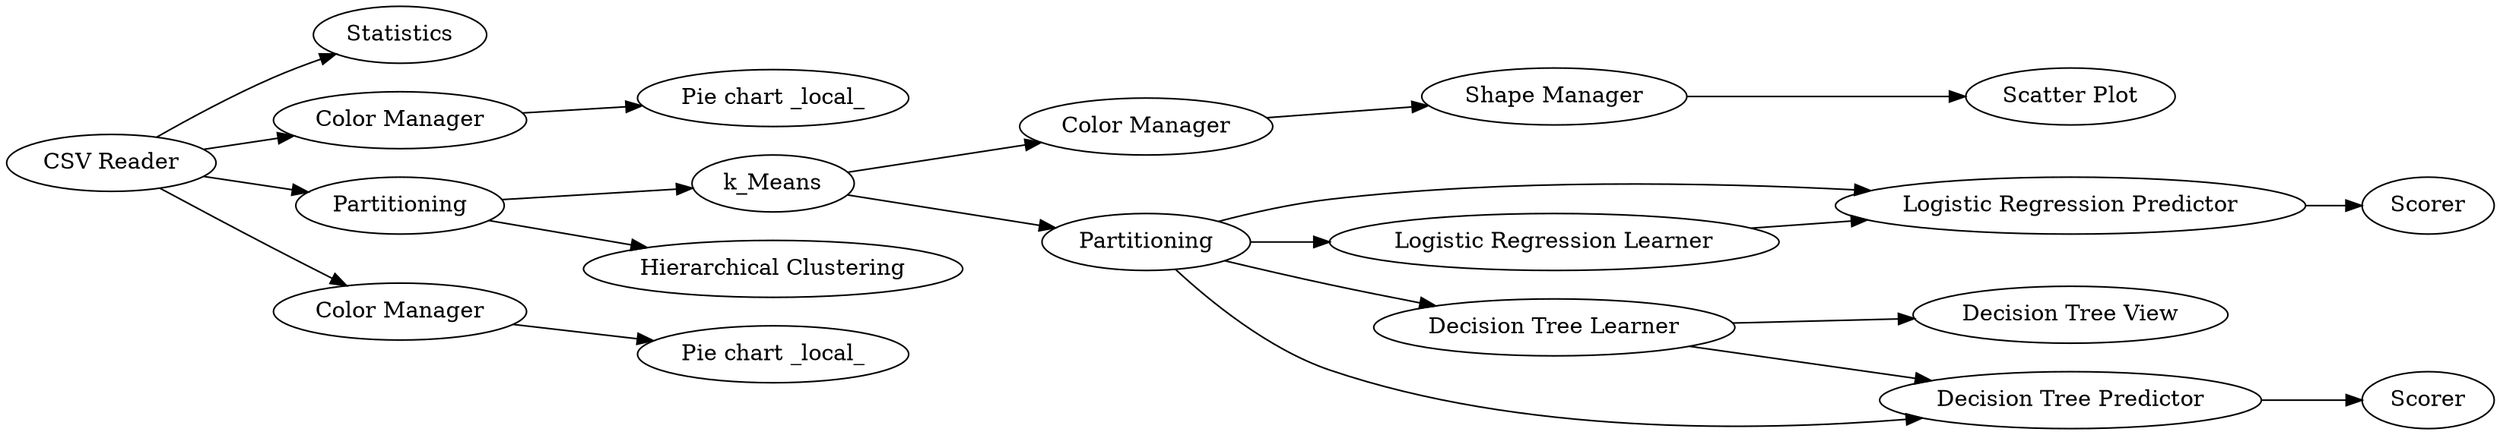 digraph {
	1 [label="CSV Reader"]
	2 [label=Statistics]
	3 [label="Pie chart _local_"]
	4 [label="Color Manager"]
	5 [label=Partitioning]
	6 [label=k_Means]
	7 [label="Color Manager"]
	8 [label="Scatter Plot"]
	9 [label="Shape Manager"]
	10 [label="Hierarchical Clustering"]
	13 [label="Color Manager"]
	14 [label="Pie chart _local_"]
	16 [label="Logistic Regression Predictor"]
	17 [label=Scorer]
	18 [label="Decision Tree Learner"]
	19 [label="Decision Tree Predictor"]
	20 [label="Decision Tree View"]
	21 [label=Scorer]
	27 [label=Partitioning]
	31 [label="Logistic Regression Learner"]
	1 -> 2
	1 -> 5
	1 -> 4
	1 -> 13
	4 -> 3
	5 -> 6
	5 -> 10
	6 -> 7
	6 -> 27
	7 -> 9
	9 -> 8
	13 -> 14
	16 -> 17
	18 -> 20
	18 -> 19
	19 -> 21
	27 -> 18
	27 -> 19
	27 -> 16
	27 -> 31
	31 -> 16
	rankdir=LR
}
